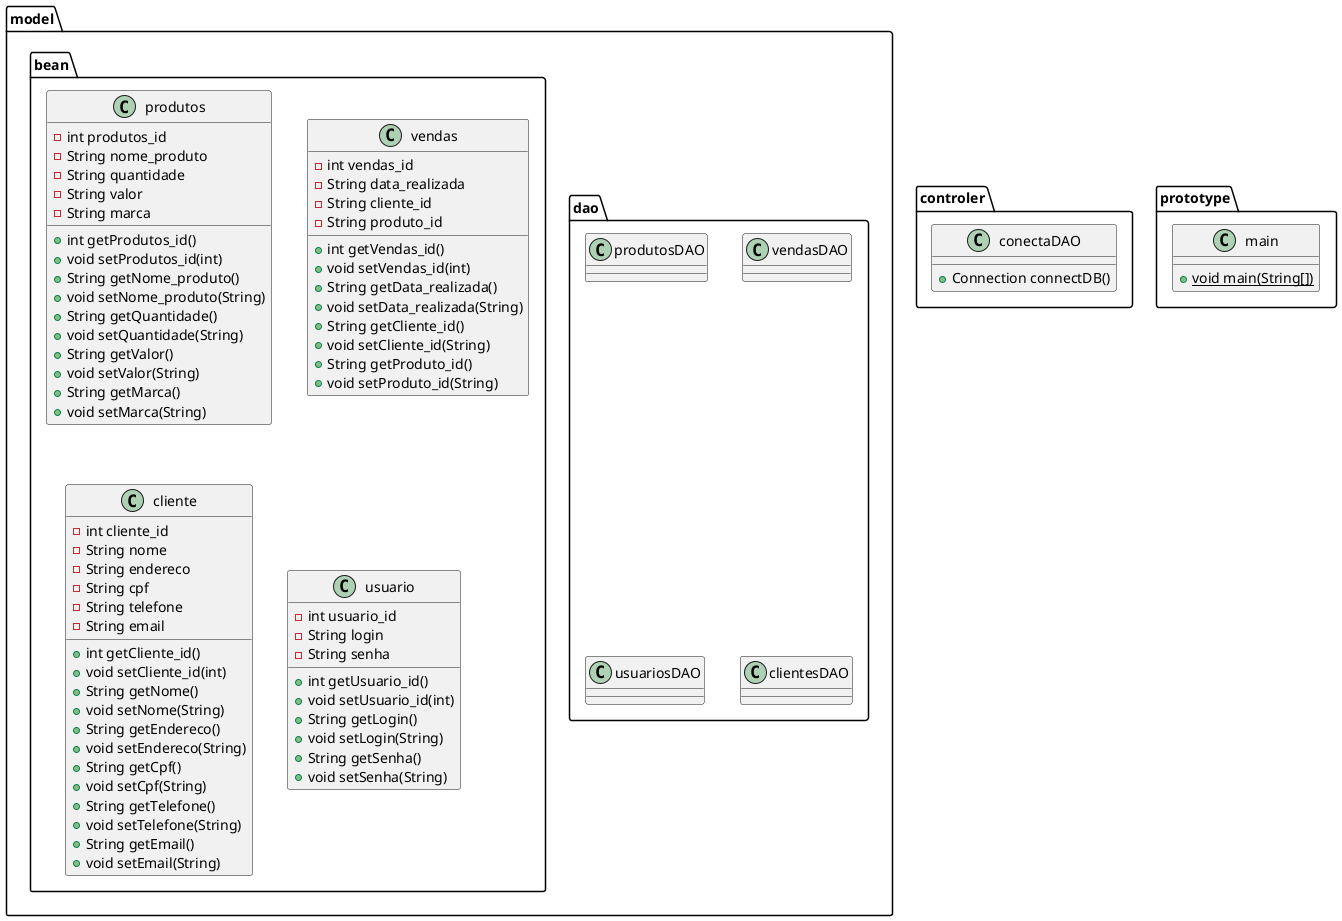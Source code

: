 @startuml
class model.dao.produtosDAO {
}
class controler.conectaDAO {
+ Connection connectDB()
}

class model.dao.vendasDAO {
}
class model.bean.produtos {
- int produtos_id
- String nome_produto
- String quantidade
- String valor
- String marca
+ int getProdutos_id()
+ void setProdutos_id(int)
+ String getNome_produto()
+ void setNome_produto(String)
+ String getQuantidade()
+ void setQuantidade(String)
+ String getValor()
+ void setValor(String)
+ String getMarca()
+ void setMarca(String)
}


class model.dao.usuariosDAO {
}
class model.bean.vendas {
- int vendas_id
- String data_realizada
- String cliente_id
- String produto_id
+ int getVendas_id()
+ void setVendas_id(int)
+ String getData_realizada()
+ void setData_realizada(String)
+ String getCliente_id()
+ void setCliente_id(String)
+ String getProduto_id()
+ void setProduto_id(String)
}


class model.bean.cliente {
- int cliente_id
- String nome
- String endereco
- String cpf
- String telefone
- String email
+ int getCliente_id()
+ void setCliente_id(int)
+ String getNome()
+ void setNome(String)
+ String getEndereco()
+ void setEndereco(String)
+ String getCpf()
+ void setCpf(String)
+ String getTelefone()
+ void setTelefone(String)
+ String getEmail()
+ void setEmail(String)
}


class model.dao.clientesDAO {
}
class prototype.main {
+ {static} void main(String[])
}

class model.bean.usuario {
- int usuario_id
- String login
- String senha
+ int getUsuario_id()
+ void setUsuario_id(int)
+ String getLogin()
+ void setLogin(String)
+ String getSenha()
+ void setSenha(String)
}


@enduml